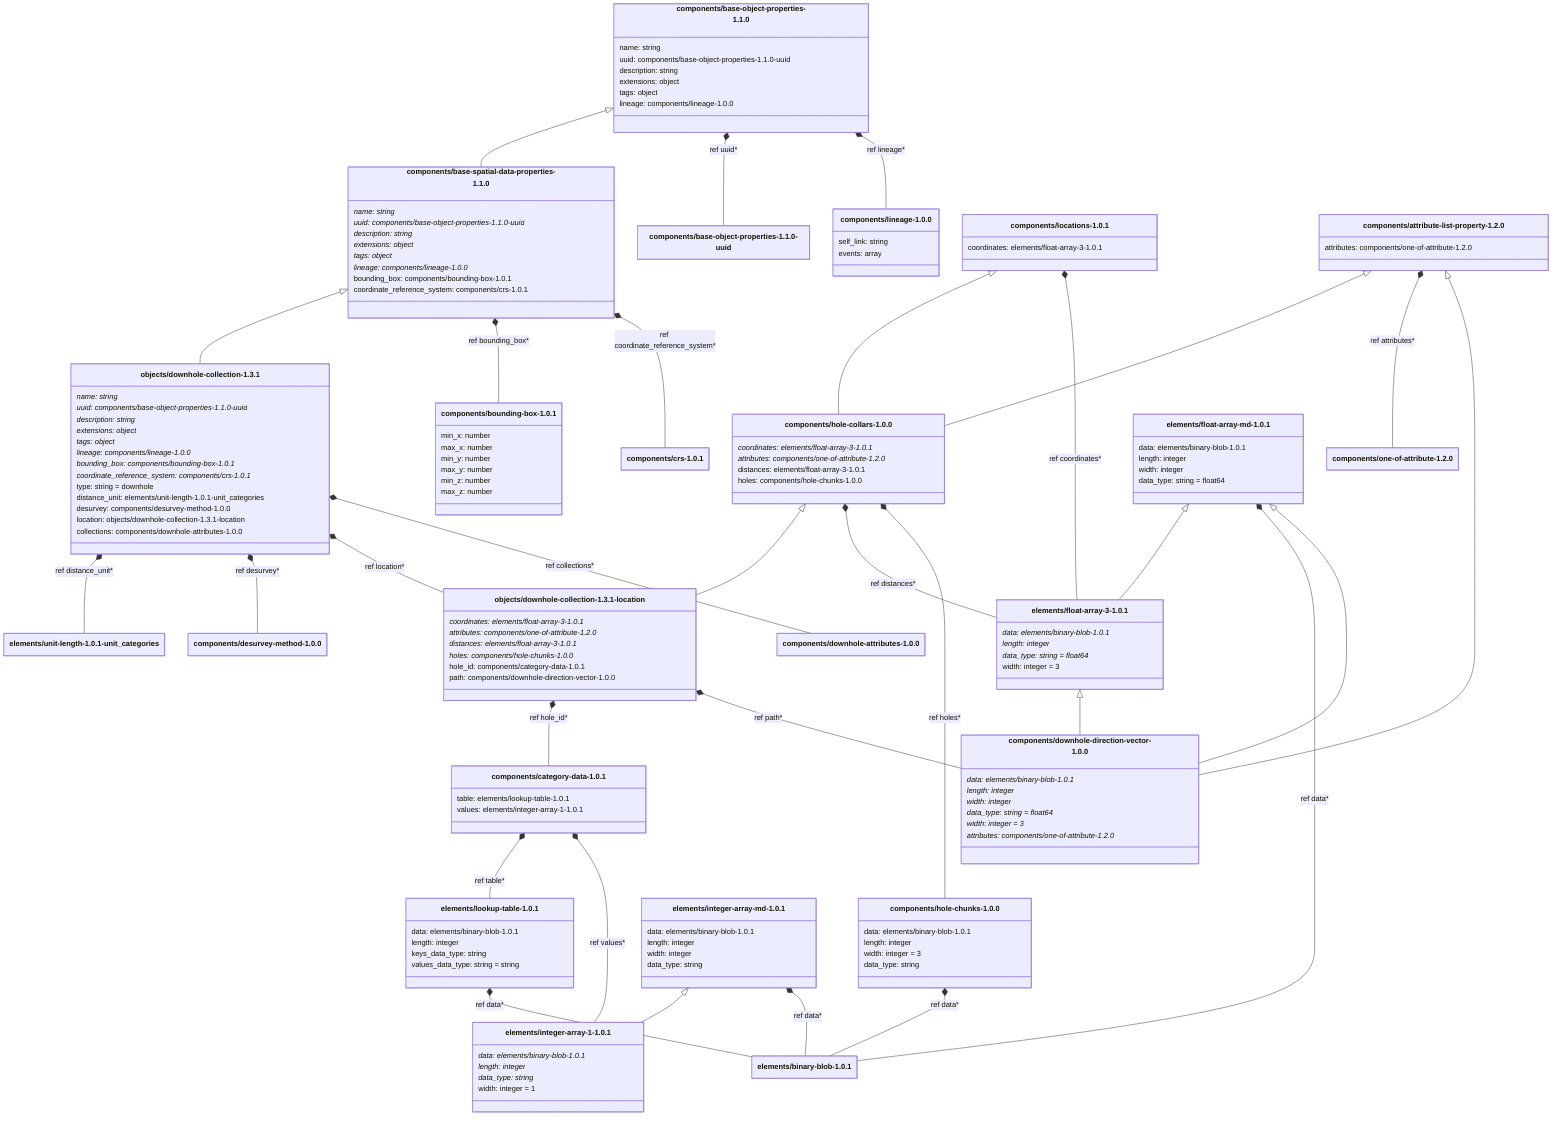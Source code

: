 ---
config:
    class:
        hideEmptyMembersBox: true
---

classDiagram
    class `components/base-object-properties-1.1.0`:::schemaComponent {
        name: string
        uuid: components/base-object-properties-1.1.0-uuid
        description: string
        extensions: object
        tags: object
        lineage: components/lineage-1.0.0
    }
    class `components/base-spatial-data-properties-1.1.0`:::schemaComponent {
        name: string*
        uuid: components/base-object-properties-1.1.0-uuid*
        description: string*
        extensions: object*
        tags: object*
        lineage: components/lineage-1.0.0*
        bounding_box: components/bounding-box-1.0.1
        coordinate_reference_system: components/crs-1.0.1
    }
    `components/base-object-properties-1.1.0` <|-- `components/base-spatial-data-properties-1.1.0`
    class `objects/downhole-collection-1.3.1`:::schemaObject {
        name: string*
        uuid: components/base-object-properties-1.1.0-uuid*
        description: string*
        extensions: object*
        tags: object*
        lineage: components/lineage-1.0.0*
        bounding_box: components/bounding-box-1.0.1*
        coordinate_reference_system: components/crs-1.0.1*
        type: string = downhole
        distance_unit: elements/unit-length-1.0.1-unit_categories
        desurvey: components/desurvey-method-1.0.0
        location: objects/downhole-collection-1.3.1-location
        collections: components/downhole-attributes-1.0.0
    }
    `components/base-spatial-data-properties-1.1.0` <|-- `objects/downhole-collection-1.3.1`
    `components/base-object-properties-1.1.0` *-- `components/base-object-properties-1.1.0-uuid` : ref uuid*
    `components/base-object-properties-1.1.0` *-- `components/lineage-1.0.0` : ref lineage*
    `components/base-spatial-data-properties-1.1.0` *-- `components/bounding-box-1.0.1` : ref bounding_box*
    `components/base-spatial-data-properties-1.1.0` *-- `components/crs-1.0.1` : ref coordinate_reference_system*
    `objects/downhole-collection-1.3.1` *-- `elements/unit-length-1.0.1-unit_categories` : ref distance_unit*
    `objects/downhole-collection-1.3.1` *-- `components/desurvey-method-1.0.0` : ref desurvey*
    `objects/downhole-collection-1.3.1` *-- `objects/downhole-collection-1.3.1-location` : ref location*
    `objects/downhole-collection-1.3.1` *-- `components/downhole-attributes-1.0.0` : ref collections*
    class `components/base-object-properties-1.1.0-uuid`:::schemaImplicit {
    }
    class `components/lineage-1.0.0`:::schemaComponent {
        self_link: string
        events: array
    }
    class `components/locations-1.0.1`:::schemaComponent {
        coordinates: elements/float-array-3-1.0.1
    }
    class `components/attribute-list-property-1.2.0`:::schemaComponent {
        attributes: components/one-of-attribute-1.2.0
    }
    class `components/hole-collars-1.0.0`:::schemaComponent {
        coordinates: elements/float-array-3-1.0.1*
        attributes: components/one-of-attribute-1.2.0*
        distances: elements/float-array-3-1.0.1
        holes: components/hole-chunks-1.0.0
    }
    `components/locations-1.0.1` <|-- `components/hole-collars-1.0.0`
    `components/attribute-list-property-1.2.0` <|-- `components/hole-collars-1.0.0`
    class `objects/downhole-collection-1.3.1-location`:::schemaImplicit {
        coordinates: elements/float-array-3-1.0.1*
        attributes: components/one-of-attribute-1.2.0*
        distances: elements/float-array-3-1.0.1*
        holes: components/hole-chunks-1.0.0*
        hole_id: components/category-data-1.0.1
        path: components/downhole-direction-vector-1.0.0
    }
    `components/hole-collars-1.0.0` <|-- `objects/downhole-collection-1.3.1-location`
    `components/locations-1.0.1` *-- `elements/float-array-3-1.0.1` : ref coordinates*
    `components/attribute-list-property-1.2.0` *-- `components/one-of-attribute-1.2.0` : ref attributes*
    `components/hole-collars-1.0.0` *-- `elements/float-array-3-1.0.1` : ref distances*
    `components/hole-collars-1.0.0` *-- `components/hole-chunks-1.0.0` : ref holes*
    `objects/downhole-collection-1.3.1-location` *-- `components/category-data-1.0.1` : ref hole_id*
    `objects/downhole-collection-1.3.1-location` *-- `components/downhole-direction-vector-1.0.0` : ref path*
    class `elements/float-array-md-1.0.1`:::schemaElement {
        data: elements/binary-blob-1.0.1
        length: integer
        width: integer
        data_type: string = float64
    }
    class `elements/float-array-3-1.0.1`:::schemaElement {
        data: elements/binary-blob-1.0.1*
        length: integer*
        data_type: string = float64*
        width: integer = 3
    }
    `elements/float-array-md-1.0.1` <|-- `elements/float-array-3-1.0.1`
    `elements/float-array-md-1.0.1` *-- `elements/binary-blob-1.0.1` : ref data*
    class `elements/binary-blob-1.0.1`:::schemaElement {
    }
    class `components/category-data-1.0.1`:::schemaComponent {
        table: elements/lookup-table-1.0.1
        values: elements/integer-array-1-1.0.1
    }
    `components/category-data-1.0.1` *-- `elements/lookup-table-1.0.1` : ref table*
    `components/category-data-1.0.1` *-- `elements/integer-array-1-1.0.1` : ref values*
    class `elements/integer-array-md-1.0.1`:::schemaElement {
        data: elements/binary-blob-1.0.1
        length: integer
        width: integer
        data_type: string
    }
    class `elements/integer-array-1-1.0.1`:::schemaElement {
        data: elements/binary-blob-1.0.1*
        length: integer*
        data_type: string*
        width: integer = 1
    }
    `elements/integer-array-md-1.0.1` <|-- `elements/integer-array-1-1.0.1`
    `elements/integer-array-md-1.0.1` *-- `elements/binary-blob-1.0.1` : ref data*
    class `elements/lookup-table-1.0.1`:::schemaElement {
        data: elements/binary-blob-1.0.1
        length: integer
        keys_data_type: string
        values_data_type: string = string
    }
    `elements/lookup-table-1.0.1` *-- `elements/binary-blob-1.0.1` : ref data*
    class `components/downhole-direction-vector-1.0.0`:::schemaComponent {
        data: elements/binary-blob-1.0.1*
        length: integer*
        width: integer*
        data_type: string = float64*
        width: integer = 3*
        attributes: components/one-of-attribute-1.2.0*
    }
    `elements/float-array-md-1.0.1` <|-- `components/downhole-direction-vector-1.0.0`
    `elements/float-array-3-1.0.1` <|-- `components/downhole-direction-vector-1.0.0`
    `components/attribute-list-property-1.2.0` <|-- `components/downhole-direction-vector-1.0.0`
    class `components/one-of-attribute-1.2.0`:::schemaComponent {
    }
    class `components/hole-chunks-1.0.0`:::schemaComponent {
        data: elements/binary-blob-1.0.1
        length: integer
        width: integer = 3
        data_type: string
    }
    `components/hole-chunks-1.0.0` *-- `elements/binary-blob-1.0.1` : ref data*
    class `components/bounding-box-1.0.1`:::schemaComponent {
        min_x: number
        max_x: number
        min_y: number
        max_y: number
        min_z: number
        max_z: number
    }
    class `components/downhole-attributes-1.0.0`:::schemaComponent {
    }
    class `components/desurvey-method-1.0.0`:::schemaComponent {
    }
    class `elements/unit-length-1.0.1-unit_categories`:::schemaImplicit {
    }
    class `components/crs-1.0.1`:::schemaComponent {
    }